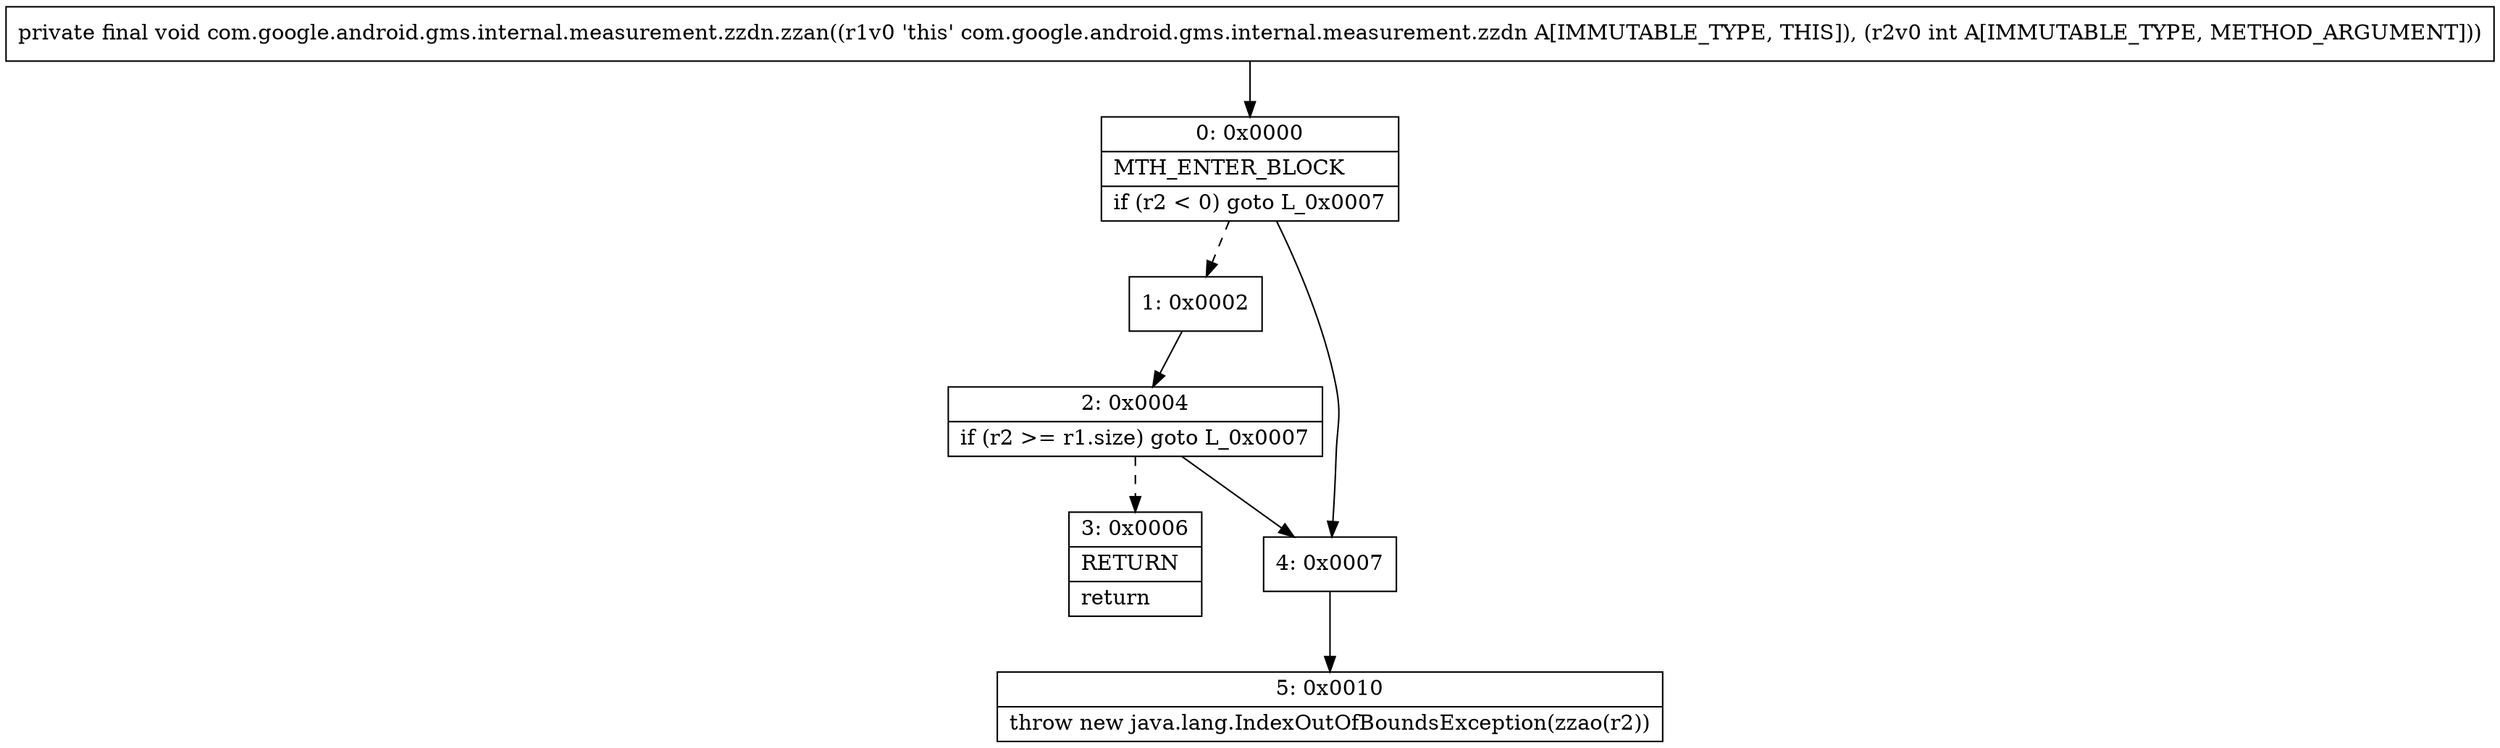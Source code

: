 digraph "CFG forcom.google.android.gms.internal.measurement.zzdn.zzan(I)V" {
Node_0 [shape=record,label="{0\:\ 0x0000|MTH_ENTER_BLOCK\l|if (r2 \< 0) goto L_0x0007\l}"];
Node_1 [shape=record,label="{1\:\ 0x0002}"];
Node_2 [shape=record,label="{2\:\ 0x0004|if (r2 \>= r1.size) goto L_0x0007\l}"];
Node_3 [shape=record,label="{3\:\ 0x0006|RETURN\l|return\l}"];
Node_4 [shape=record,label="{4\:\ 0x0007}"];
Node_5 [shape=record,label="{5\:\ 0x0010|throw new java.lang.IndexOutOfBoundsException(zzao(r2))\l}"];
MethodNode[shape=record,label="{private final void com.google.android.gms.internal.measurement.zzdn.zzan((r1v0 'this' com.google.android.gms.internal.measurement.zzdn A[IMMUTABLE_TYPE, THIS]), (r2v0 int A[IMMUTABLE_TYPE, METHOD_ARGUMENT])) }"];
MethodNode -> Node_0;
Node_0 -> Node_1[style=dashed];
Node_0 -> Node_4;
Node_1 -> Node_2;
Node_2 -> Node_3[style=dashed];
Node_2 -> Node_4;
Node_4 -> Node_5;
}

